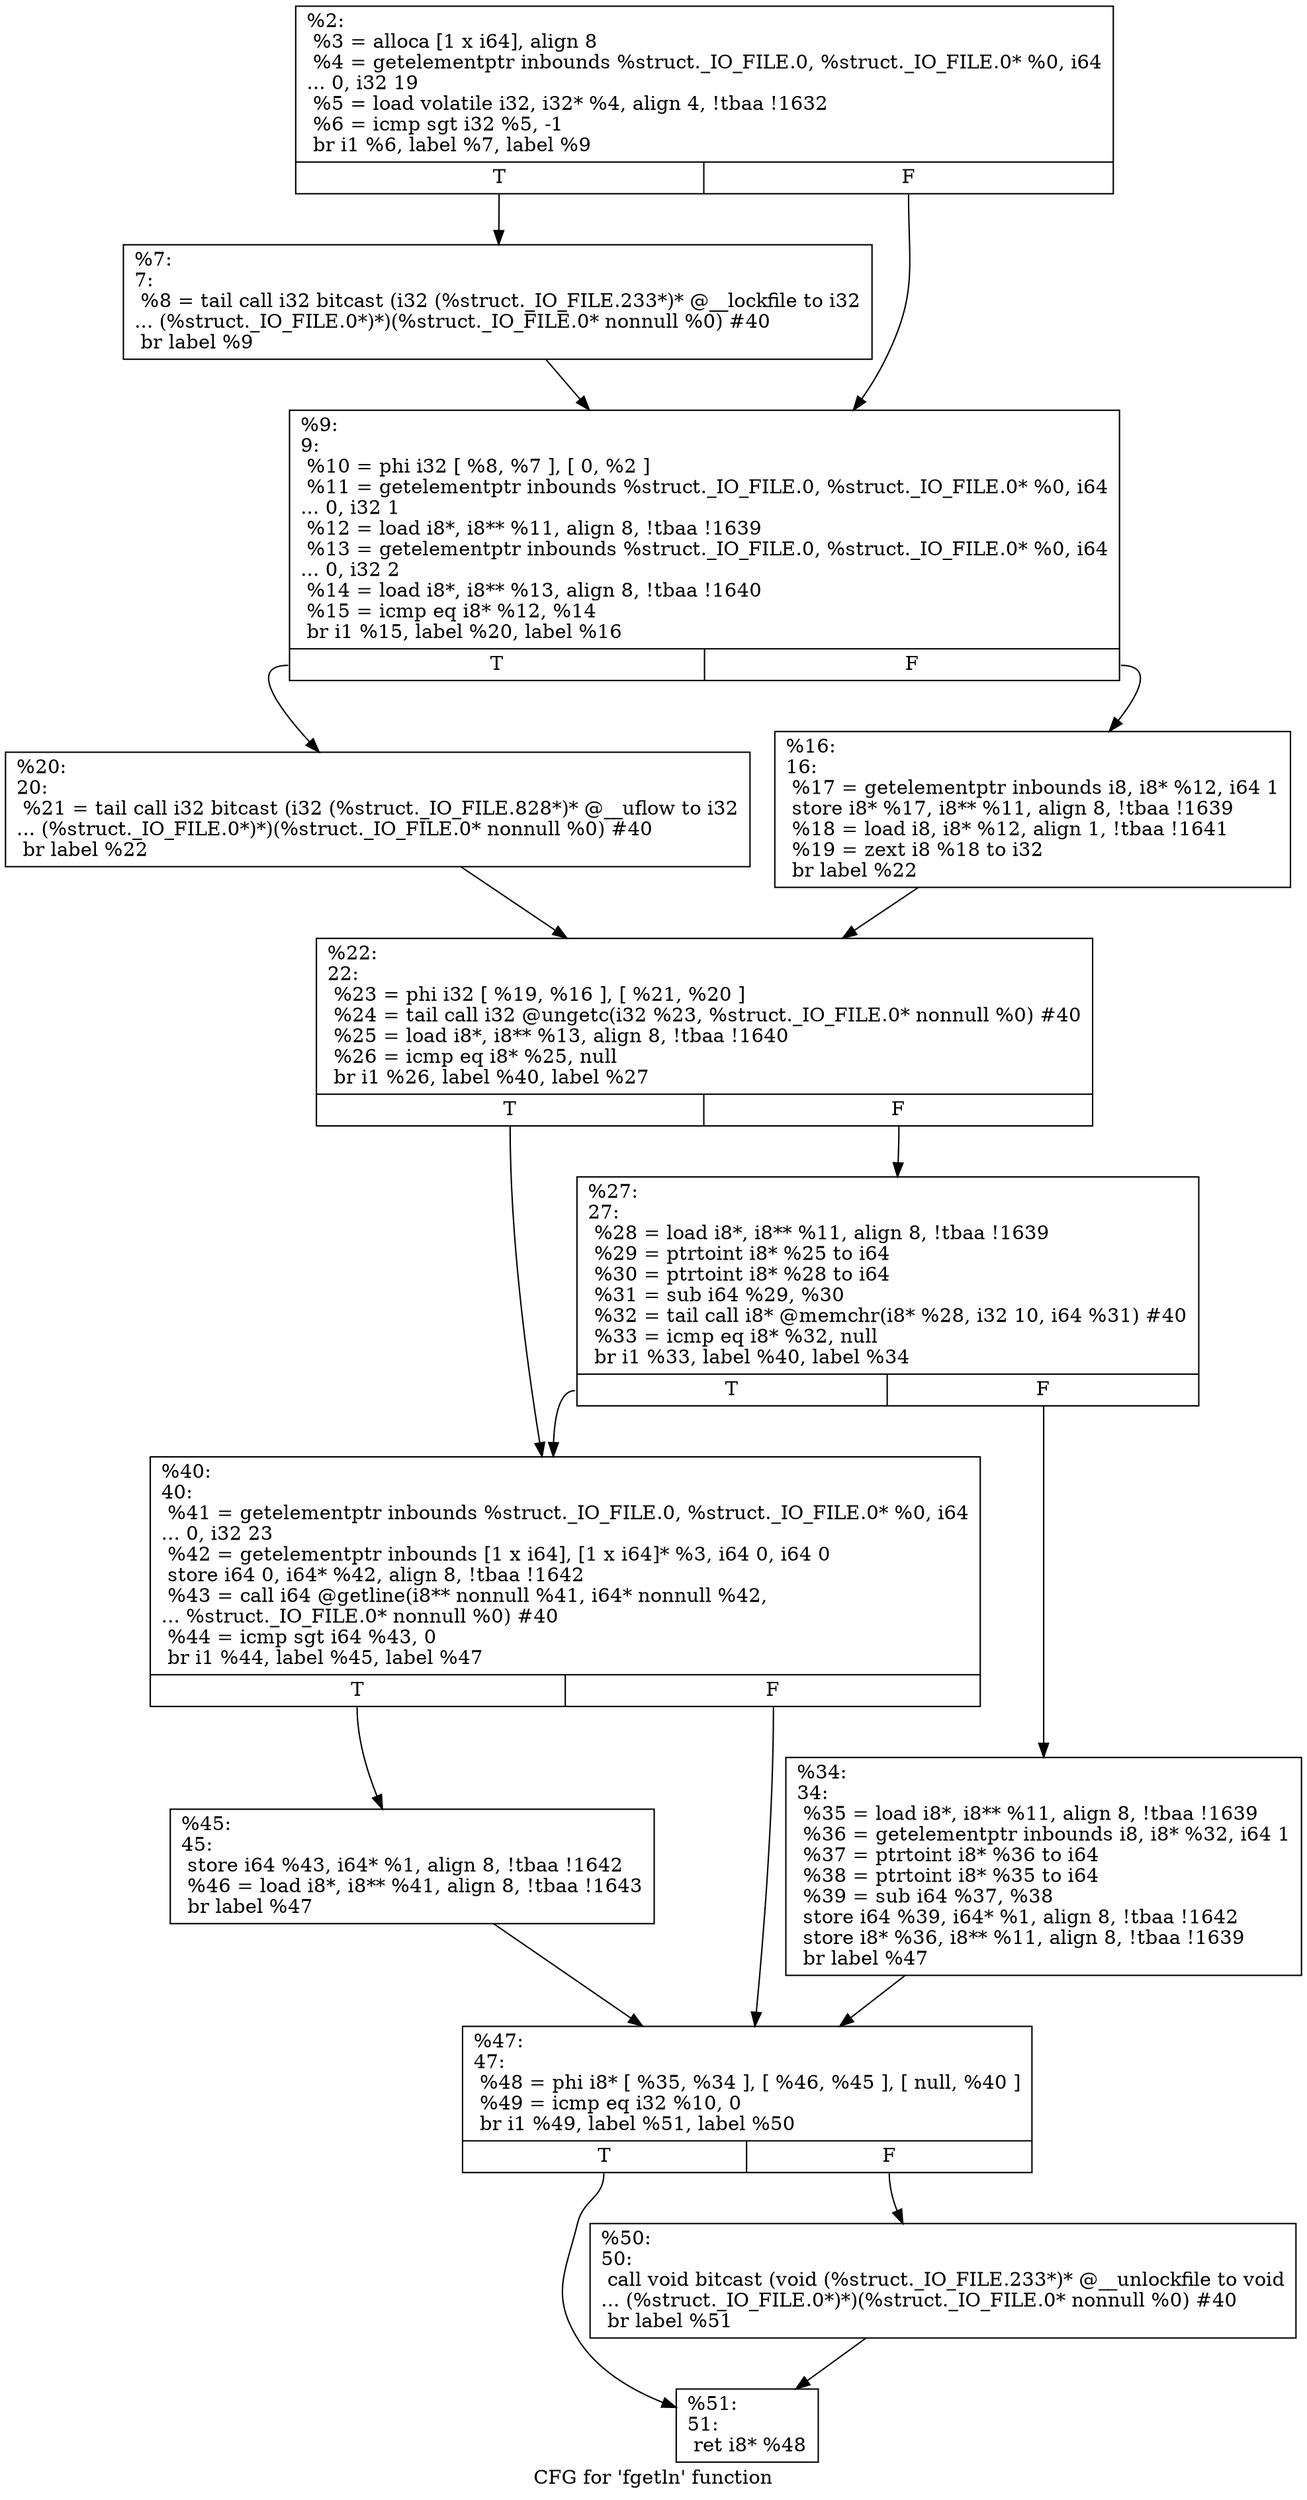 digraph "CFG for 'fgetln' function" {
	label="CFG for 'fgetln' function";

	Node0x1c83810 [shape=record,label="{%2:\l  %3 = alloca [1 x i64], align 8\l  %4 = getelementptr inbounds %struct._IO_FILE.0, %struct._IO_FILE.0* %0, i64\l... 0, i32 19\l  %5 = load volatile i32, i32* %4, align 4, !tbaa !1632\l  %6 = icmp sgt i32 %5, -1\l  br i1 %6, label %7, label %9\l|{<s0>T|<s1>F}}"];
	Node0x1c83810:s0 -> Node0x1c83930;
	Node0x1c83810:s1 -> Node0x1c83980;
	Node0x1c83930 [shape=record,label="{%7:\l7:                                                \l  %8 = tail call i32 bitcast (i32 (%struct._IO_FILE.233*)* @__lockfile to i32\l... (%struct._IO_FILE.0*)*)(%struct._IO_FILE.0* nonnull %0) #40\l  br label %9\l}"];
	Node0x1c83930 -> Node0x1c83980;
	Node0x1c83980 [shape=record,label="{%9:\l9:                                                \l  %10 = phi i32 [ %8, %7 ], [ 0, %2 ]\l  %11 = getelementptr inbounds %struct._IO_FILE.0, %struct._IO_FILE.0* %0, i64\l... 0, i32 1\l  %12 = load i8*, i8** %11, align 8, !tbaa !1639\l  %13 = getelementptr inbounds %struct._IO_FILE.0, %struct._IO_FILE.0* %0, i64\l... 0, i32 2\l  %14 = load i8*, i8** %13, align 8, !tbaa !1640\l  %15 = icmp eq i8* %12, %14\l  br i1 %15, label %20, label %16\l|{<s0>T|<s1>F}}"];
	Node0x1c83980:s0 -> Node0x1c83a20;
	Node0x1c83980:s1 -> Node0x1c839d0;
	Node0x1c839d0 [shape=record,label="{%16:\l16:                                               \l  %17 = getelementptr inbounds i8, i8* %12, i64 1\l  store i8* %17, i8** %11, align 8, !tbaa !1639\l  %18 = load i8, i8* %12, align 1, !tbaa !1641\l  %19 = zext i8 %18 to i32\l  br label %22\l}"];
	Node0x1c839d0 -> Node0x1c83a70;
	Node0x1c83a20 [shape=record,label="{%20:\l20:                                               \l  %21 = tail call i32 bitcast (i32 (%struct._IO_FILE.828*)* @__uflow to i32\l... (%struct._IO_FILE.0*)*)(%struct._IO_FILE.0* nonnull %0) #40\l  br label %22\l}"];
	Node0x1c83a20 -> Node0x1c83a70;
	Node0x1c83a70 [shape=record,label="{%22:\l22:                                               \l  %23 = phi i32 [ %19, %16 ], [ %21, %20 ]\l  %24 = tail call i32 @ungetc(i32 %23, %struct._IO_FILE.0* nonnull %0) #40\l  %25 = load i8*, i8** %13, align 8, !tbaa !1640\l  %26 = icmp eq i8* %25, null\l  br i1 %26, label %40, label %27\l|{<s0>T|<s1>F}}"];
	Node0x1c83a70:s0 -> Node0x1c83b60;
	Node0x1c83a70:s1 -> Node0x1c83ac0;
	Node0x1c83ac0 [shape=record,label="{%27:\l27:                                               \l  %28 = load i8*, i8** %11, align 8, !tbaa !1639\l  %29 = ptrtoint i8* %25 to i64\l  %30 = ptrtoint i8* %28 to i64\l  %31 = sub i64 %29, %30\l  %32 = tail call i8* @memchr(i8* %28, i32 10, i64 %31) #40\l  %33 = icmp eq i8* %32, null\l  br i1 %33, label %40, label %34\l|{<s0>T|<s1>F}}"];
	Node0x1c83ac0:s0 -> Node0x1c83b60;
	Node0x1c83ac0:s1 -> Node0x1c83b10;
	Node0x1c83b10 [shape=record,label="{%34:\l34:                                               \l  %35 = load i8*, i8** %11, align 8, !tbaa !1639\l  %36 = getelementptr inbounds i8, i8* %32, i64 1\l  %37 = ptrtoint i8* %36 to i64\l  %38 = ptrtoint i8* %35 to i64\l  %39 = sub i64 %37, %38\l  store i64 %39, i64* %1, align 8, !tbaa !1642\l  store i8* %36, i8** %11, align 8, !tbaa !1639\l  br label %47\l}"];
	Node0x1c83b10 -> Node0x1c83c00;
	Node0x1c83b60 [shape=record,label="{%40:\l40:                                               \l  %41 = getelementptr inbounds %struct._IO_FILE.0, %struct._IO_FILE.0* %0, i64\l... 0, i32 23\l  %42 = getelementptr inbounds [1 x i64], [1 x i64]* %3, i64 0, i64 0\l  store i64 0, i64* %42, align 8, !tbaa !1642\l  %43 = call i64 @getline(i8** nonnull %41, i64* nonnull %42,\l... %struct._IO_FILE.0* nonnull %0) #40\l  %44 = icmp sgt i64 %43, 0\l  br i1 %44, label %45, label %47\l|{<s0>T|<s1>F}}"];
	Node0x1c83b60:s0 -> Node0x1c83bb0;
	Node0x1c83b60:s1 -> Node0x1c83c00;
	Node0x1c83bb0 [shape=record,label="{%45:\l45:                                               \l  store i64 %43, i64* %1, align 8, !tbaa !1642\l  %46 = load i8*, i8** %41, align 8, !tbaa !1643\l  br label %47\l}"];
	Node0x1c83bb0 -> Node0x1c83c00;
	Node0x1c83c00 [shape=record,label="{%47:\l47:                                               \l  %48 = phi i8* [ %35, %34 ], [ %46, %45 ], [ null, %40 ]\l  %49 = icmp eq i32 %10, 0\l  br i1 %49, label %51, label %50\l|{<s0>T|<s1>F}}"];
	Node0x1c83c00:s0 -> Node0x1c83ca0;
	Node0x1c83c00:s1 -> Node0x1c83c50;
	Node0x1c83c50 [shape=record,label="{%50:\l50:                                               \l  call void bitcast (void (%struct._IO_FILE.233*)* @__unlockfile to void\l... (%struct._IO_FILE.0*)*)(%struct._IO_FILE.0* nonnull %0) #40\l  br label %51\l}"];
	Node0x1c83c50 -> Node0x1c83ca0;
	Node0x1c83ca0 [shape=record,label="{%51:\l51:                                               \l  ret i8* %48\l}"];
}
